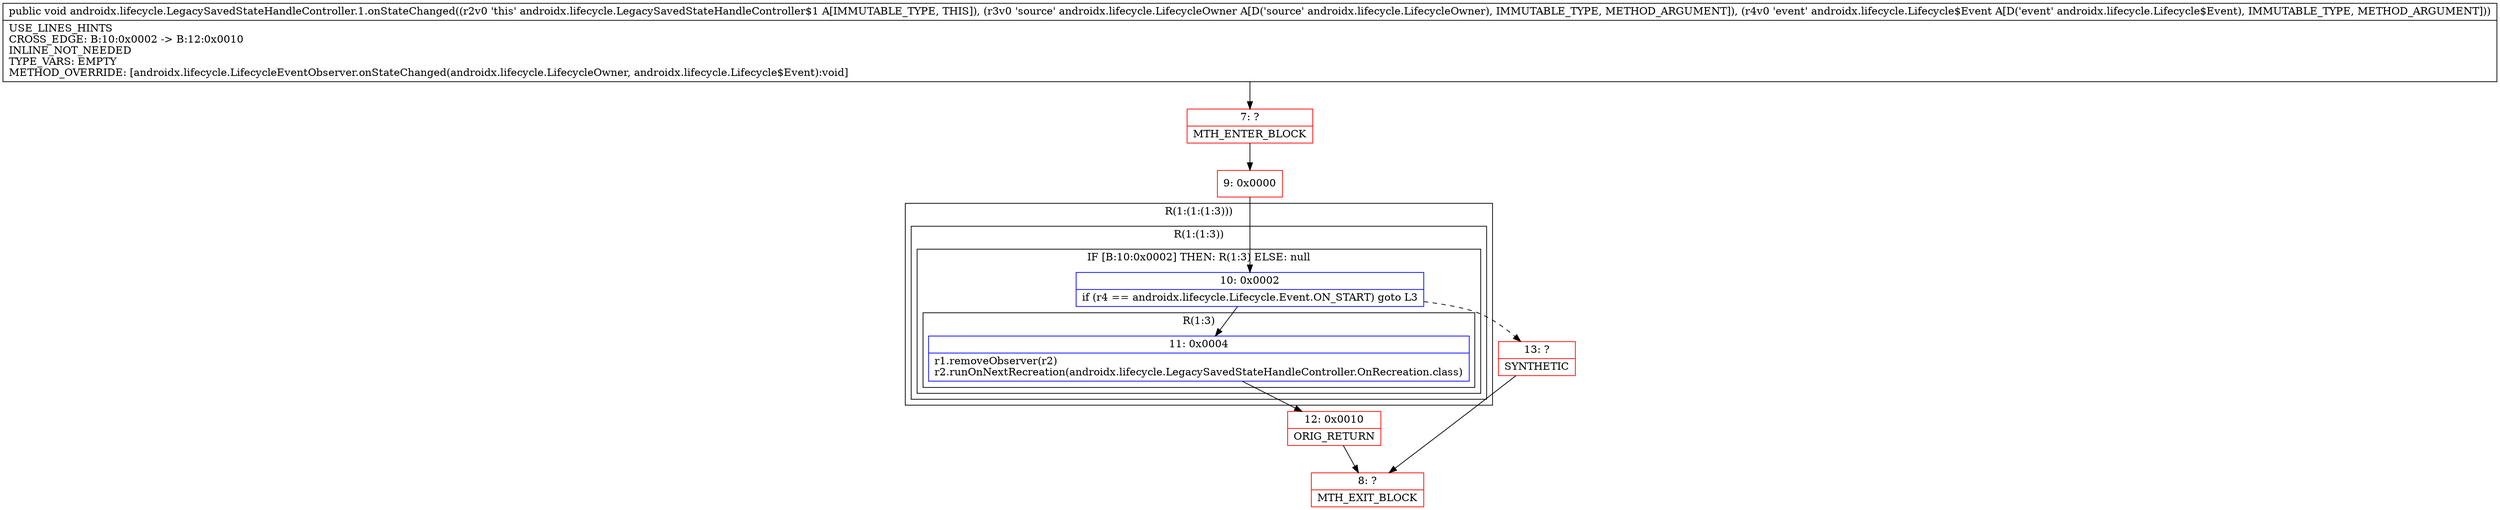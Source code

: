 digraph "CFG forandroidx.lifecycle.LegacySavedStateHandleController.1.onStateChanged(Landroidx\/lifecycle\/LifecycleOwner;Landroidx\/lifecycle\/Lifecycle$Event;)V" {
subgraph cluster_Region_2118143662 {
label = "R(1:(1:(1:3)))";
node [shape=record,color=blue];
subgraph cluster_Region_1188161289 {
label = "R(1:(1:3))";
node [shape=record,color=blue];
subgraph cluster_IfRegion_1668424649 {
label = "IF [B:10:0x0002] THEN: R(1:3) ELSE: null";
node [shape=record,color=blue];
Node_10 [shape=record,label="{10\:\ 0x0002|if (r4 == androidx.lifecycle.Lifecycle.Event.ON_START) goto L3\l}"];
subgraph cluster_Region_488417788 {
label = "R(1:3)";
node [shape=record,color=blue];
Node_11 [shape=record,label="{11\:\ 0x0004|r1.removeObserver(r2)\lr2.runOnNextRecreation(androidx.lifecycle.LegacySavedStateHandleController.OnRecreation.class)\l}"];
}
}
}
}
Node_7 [shape=record,color=red,label="{7\:\ ?|MTH_ENTER_BLOCK\l}"];
Node_9 [shape=record,color=red,label="{9\:\ 0x0000}"];
Node_12 [shape=record,color=red,label="{12\:\ 0x0010|ORIG_RETURN\l}"];
Node_8 [shape=record,color=red,label="{8\:\ ?|MTH_EXIT_BLOCK\l}"];
Node_13 [shape=record,color=red,label="{13\:\ ?|SYNTHETIC\l}"];
MethodNode[shape=record,label="{public void androidx.lifecycle.LegacySavedStateHandleController.1.onStateChanged((r2v0 'this' androidx.lifecycle.LegacySavedStateHandleController$1 A[IMMUTABLE_TYPE, THIS]), (r3v0 'source' androidx.lifecycle.LifecycleOwner A[D('source' androidx.lifecycle.LifecycleOwner), IMMUTABLE_TYPE, METHOD_ARGUMENT]), (r4v0 'event' androidx.lifecycle.Lifecycle$Event A[D('event' androidx.lifecycle.Lifecycle$Event), IMMUTABLE_TYPE, METHOD_ARGUMENT]))  | USE_LINES_HINTS\lCROSS_EDGE: B:10:0x0002 \-\> B:12:0x0010\lINLINE_NOT_NEEDED\lTYPE_VARS: EMPTY\lMETHOD_OVERRIDE: [androidx.lifecycle.LifecycleEventObserver.onStateChanged(androidx.lifecycle.LifecycleOwner, androidx.lifecycle.Lifecycle$Event):void]\l}"];
MethodNode -> Node_7;Node_10 -> Node_11;
Node_10 -> Node_13[style=dashed];
Node_11 -> Node_12;
Node_7 -> Node_9;
Node_9 -> Node_10;
Node_12 -> Node_8;
Node_13 -> Node_8;
}

